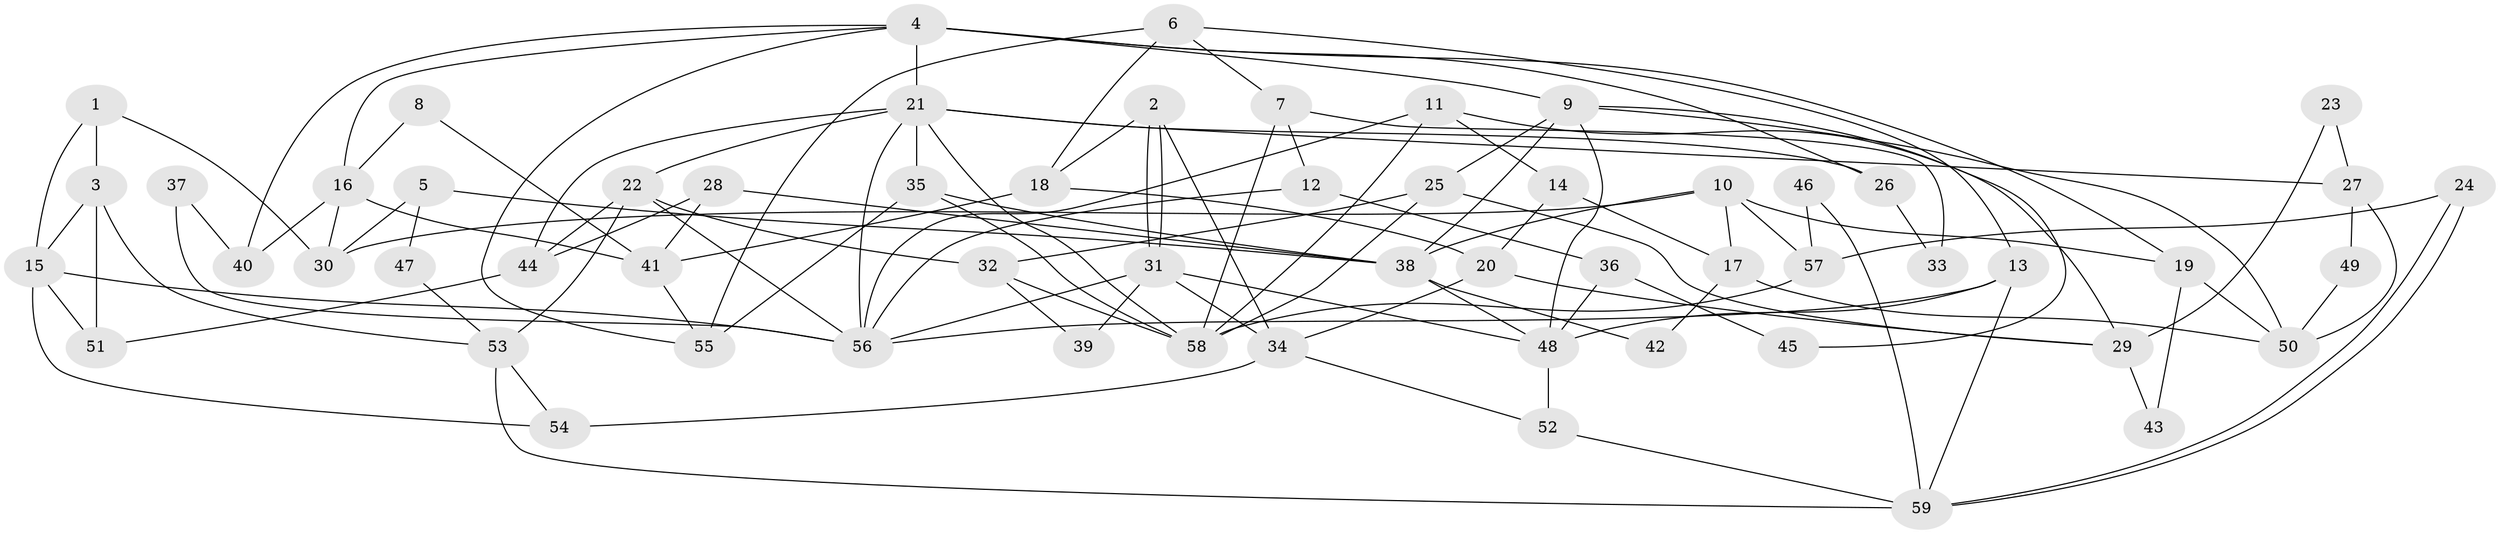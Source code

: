 // coarse degree distribution, {2: 0.2, 7: 0.2, 6: 0.16666666666666666, 4: 0.03333333333333333, 5: 0.13333333333333333, 3: 0.16666666666666666, 14: 0.03333333333333333, 1: 0.03333333333333333, 8: 0.03333333333333333}
// Generated by graph-tools (version 1.1) at 2025/51/03/04/25 22:51:00]
// undirected, 59 vertices, 118 edges
graph export_dot {
  node [color=gray90,style=filled];
  1;
  2;
  3;
  4;
  5;
  6;
  7;
  8;
  9;
  10;
  11;
  12;
  13;
  14;
  15;
  16;
  17;
  18;
  19;
  20;
  21;
  22;
  23;
  24;
  25;
  26;
  27;
  28;
  29;
  30;
  31;
  32;
  33;
  34;
  35;
  36;
  37;
  38;
  39;
  40;
  41;
  42;
  43;
  44;
  45;
  46;
  47;
  48;
  49;
  50;
  51;
  52;
  53;
  54;
  55;
  56;
  57;
  58;
  59;
  1 -- 3;
  1 -- 15;
  1 -- 30;
  2 -- 34;
  2 -- 31;
  2 -- 31;
  2 -- 18;
  3 -- 51;
  3 -- 53;
  3 -- 15;
  4 -- 21;
  4 -- 55;
  4 -- 9;
  4 -- 16;
  4 -- 19;
  4 -- 26;
  4 -- 40;
  5 -- 38;
  5 -- 30;
  5 -- 47;
  6 -- 18;
  6 -- 13;
  6 -- 7;
  6 -- 55;
  7 -- 58;
  7 -- 12;
  7 -- 33;
  8 -- 41;
  8 -- 16;
  9 -- 48;
  9 -- 25;
  9 -- 38;
  9 -- 45;
  9 -- 50;
  10 -- 30;
  10 -- 17;
  10 -- 19;
  10 -- 38;
  10 -- 57;
  11 -- 56;
  11 -- 58;
  11 -- 14;
  11 -- 29;
  12 -- 56;
  12 -- 36;
  13 -- 59;
  13 -- 48;
  13 -- 56;
  14 -- 20;
  14 -- 17;
  15 -- 56;
  15 -- 51;
  15 -- 54;
  16 -- 41;
  16 -- 30;
  16 -- 40;
  17 -- 50;
  17 -- 42;
  18 -- 20;
  18 -- 41;
  19 -- 43;
  19 -- 50;
  20 -- 34;
  20 -- 29;
  21 -- 44;
  21 -- 56;
  21 -- 22;
  21 -- 26;
  21 -- 27;
  21 -- 35;
  21 -- 58;
  22 -- 32;
  22 -- 44;
  22 -- 53;
  22 -- 56;
  23 -- 29;
  23 -- 27;
  24 -- 59;
  24 -- 59;
  24 -- 57;
  25 -- 58;
  25 -- 29;
  25 -- 32;
  26 -- 33;
  27 -- 50;
  27 -- 49;
  28 -- 41;
  28 -- 38;
  28 -- 44;
  29 -- 43;
  31 -- 56;
  31 -- 34;
  31 -- 39;
  31 -- 48;
  32 -- 58;
  32 -- 39;
  34 -- 54;
  34 -- 52;
  35 -- 38;
  35 -- 55;
  35 -- 58;
  36 -- 48;
  36 -- 45;
  37 -- 56;
  37 -- 40;
  38 -- 42;
  38 -- 48;
  41 -- 55;
  44 -- 51;
  46 -- 59;
  46 -- 57;
  47 -- 53;
  48 -- 52;
  49 -- 50;
  52 -- 59;
  53 -- 59;
  53 -- 54;
  57 -- 58;
}
